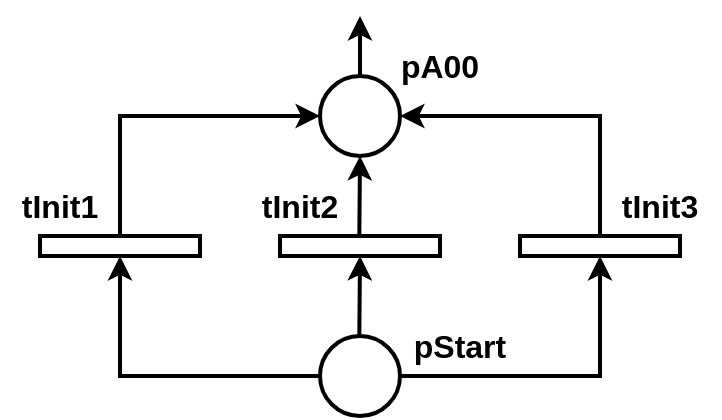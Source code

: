 <mxfile version="20.5.2" type="device"><diagram id="dBR6rt_kWTUoSspfD18B" name="Page-1"><mxGraphModel dx="697" dy="627" grid="1" gridSize="10" guides="1" tooltips="1" connect="1" arrows="1" fold="1" page="1" pageScale="1" pageWidth="827" pageHeight="1169" math="0" shadow="0"><root><mxCell id="0"/><mxCell id="1" parent="0"/><mxCell id="abECZd219uQxkv0bGoOw-13" style="edgeStyle=orthogonalEdgeStyle;rounded=0;orthogonalLoop=1;jettySize=auto;html=1;exitX=0.5;exitY=0;exitDx=0;exitDy=0;fontSize=16;strokeWidth=2;" edge="1" parent="1" source="56P69AdpKdEKYjWRFR16-1"><mxGeometry relative="1" as="geometry"><mxPoint x="380" y="960" as="targetPoint"/></mxGeometry></mxCell><mxCell id="56P69AdpKdEKYjWRFR16-1" value="" style="ellipse;whiteSpace=wrap;html=1;aspect=fixed;strokeWidth=2;" parent="1" vertex="1"><mxGeometry x="360" y="990" width="40" height="40" as="geometry"/></mxCell><mxCell id="56P69AdpKdEKYjWRFR16-2" value="" style="endArrow=classic;html=1;rounded=0;strokeWidth=2;" parent="1" edge="1"><mxGeometry width="50" height="50" relative="1" as="geometry"><mxPoint x="379.66" y="1120" as="sourcePoint"/><mxPoint x="380" y="1080" as="targetPoint"/></mxGeometry></mxCell><mxCell id="56P69AdpKdEKYjWRFR16-5" value="" style="endArrow=classic;html=1;rounded=0;strokeWidth=2;" parent="1" edge="1"><mxGeometry width="50" height="50" relative="1" as="geometry"><mxPoint x="379.66" y="1070" as="sourcePoint"/><mxPoint x="380" y="1030" as="targetPoint"/></mxGeometry></mxCell><mxCell id="abECZd219uQxkv0bGoOw-8" style="edgeStyle=orthogonalEdgeStyle;rounded=0;orthogonalLoop=1;jettySize=auto;html=1;exitX=1;exitY=0.5;exitDx=0;exitDy=0;entryX=0.5;entryY=1;entryDx=0;entryDy=0;fontSize=16;strokeWidth=2;" edge="1" parent="1" source="56P69AdpKdEKYjWRFR16-6" target="abECZd219uQxkv0bGoOw-5"><mxGeometry relative="1" as="geometry"/></mxCell><mxCell id="abECZd219uQxkv0bGoOw-9" style="edgeStyle=orthogonalEdgeStyle;rounded=0;orthogonalLoop=1;jettySize=auto;html=1;exitX=0;exitY=0.5;exitDx=0;exitDy=0;entryX=0.5;entryY=1;entryDx=0;entryDy=0;fontSize=16;strokeWidth=2;" edge="1" parent="1" source="56P69AdpKdEKYjWRFR16-6" target="abECZd219uQxkv0bGoOw-4"><mxGeometry relative="1" as="geometry"/></mxCell><mxCell id="56P69AdpKdEKYjWRFR16-6" value="" style="ellipse;whiteSpace=wrap;html=1;aspect=fixed;strokeWidth=2;" parent="1" vertex="1"><mxGeometry x="360" y="1120" width="40" height="40" as="geometry"/></mxCell><mxCell id="56P69AdpKdEKYjWRFR16-8" value="" style="rounded=0;whiteSpace=wrap;html=1;strokeWidth=2;" parent="1" vertex="1"><mxGeometry x="340" y="1070" width="80" height="10" as="geometry"/></mxCell><mxCell id="abECZd219uQxkv0bGoOw-1" value="&lt;font size=&quot;1&quot;&gt;&lt;b style=&quot;font-size: 16px;&quot;&gt;pStart&lt;/b&gt;&lt;/font&gt;" style="text;html=1;strokeColor=none;fillColor=none;align=center;verticalAlign=middle;whiteSpace=wrap;rounded=0;" vertex="1" parent="1"><mxGeometry x="400" y="1110" width="60" height="30" as="geometry"/></mxCell><mxCell id="abECZd219uQxkv0bGoOw-2" value="&lt;font size=&quot;1&quot;&gt;&lt;b style=&quot;font-size: 16px;&quot;&gt;pA00&lt;/b&gt;&lt;/font&gt;" style="text;html=1;strokeColor=none;fillColor=none;align=center;verticalAlign=middle;whiteSpace=wrap;rounded=0;" vertex="1" parent="1"><mxGeometry x="390" y="970" width="60" height="30" as="geometry"/></mxCell><mxCell id="abECZd219uQxkv0bGoOw-3" value="&lt;font size=&quot;1&quot;&gt;&lt;b style=&quot;font-size: 16px;&quot;&gt;tInit1&lt;/b&gt;&lt;/font&gt;" style="text;html=1;strokeColor=none;fillColor=none;align=center;verticalAlign=middle;whiteSpace=wrap;rounded=0;" vertex="1" parent="1"><mxGeometry x="200" y="1040" width="60" height="30" as="geometry"/></mxCell><mxCell id="abECZd219uQxkv0bGoOw-10" style="edgeStyle=orthogonalEdgeStyle;rounded=0;orthogonalLoop=1;jettySize=auto;html=1;exitX=0.5;exitY=0;exitDx=0;exitDy=0;entryX=0;entryY=0.5;entryDx=0;entryDy=0;fontSize=16;strokeWidth=2;" edge="1" parent="1" source="abECZd219uQxkv0bGoOw-4" target="56P69AdpKdEKYjWRFR16-1"><mxGeometry relative="1" as="geometry"/></mxCell><mxCell id="abECZd219uQxkv0bGoOw-4" value="" style="rounded=0;whiteSpace=wrap;html=1;strokeWidth=2;" vertex="1" parent="1"><mxGeometry x="220" y="1070" width="80" height="10" as="geometry"/></mxCell><mxCell id="abECZd219uQxkv0bGoOw-11" style="edgeStyle=orthogonalEdgeStyle;rounded=0;orthogonalLoop=1;jettySize=auto;html=1;exitX=0.5;exitY=0;exitDx=0;exitDy=0;entryX=1;entryY=0.5;entryDx=0;entryDy=0;fontSize=16;strokeWidth=2;" edge="1" parent="1" source="abECZd219uQxkv0bGoOw-5" target="56P69AdpKdEKYjWRFR16-1"><mxGeometry relative="1" as="geometry"/></mxCell><mxCell id="abECZd219uQxkv0bGoOw-5" value="" style="rounded=0;whiteSpace=wrap;html=1;strokeWidth=2;" vertex="1" parent="1"><mxGeometry x="460" y="1070" width="80" height="10" as="geometry"/></mxCell><mxCell id="abECZd219uQxkv0bGoOw-6" value="&lt;font size=&quot;1&quot;&gt;&lt;b style=&quot;font-size: 16px;&quot;&gt;tInit2&lt;/b&gt;&lt;/font&gt;" style="text;html=1;strokeColor=none;fillColor=none;align=center;verticalAlign=middle;whiteSpace=wrap;rounded=0;" vertex="1" parent="1"><mxGeometry x="320" y="1040" width="60" height="30" as="geometry"/></mxCell><mxCell id="abECZd219uQxkv0bGoOw-7" value="&lt;b&gt;&lt;font style=&quot;font-size: 16px;&quot;&gt;tInit3&lt;/font&gt;&lt;/b&gt;" style="text;html=1;strokeColor=none;fillColor=none;align=center;verticalAlign=middle;whiteSpace=wrap;rounded=0;" vertex="1" parent="1"><mxGeometry x="500" y="1040" width="60" height="30" as="geometry"/></mxCell></root></mxGraphModel></diagram></mxfile>